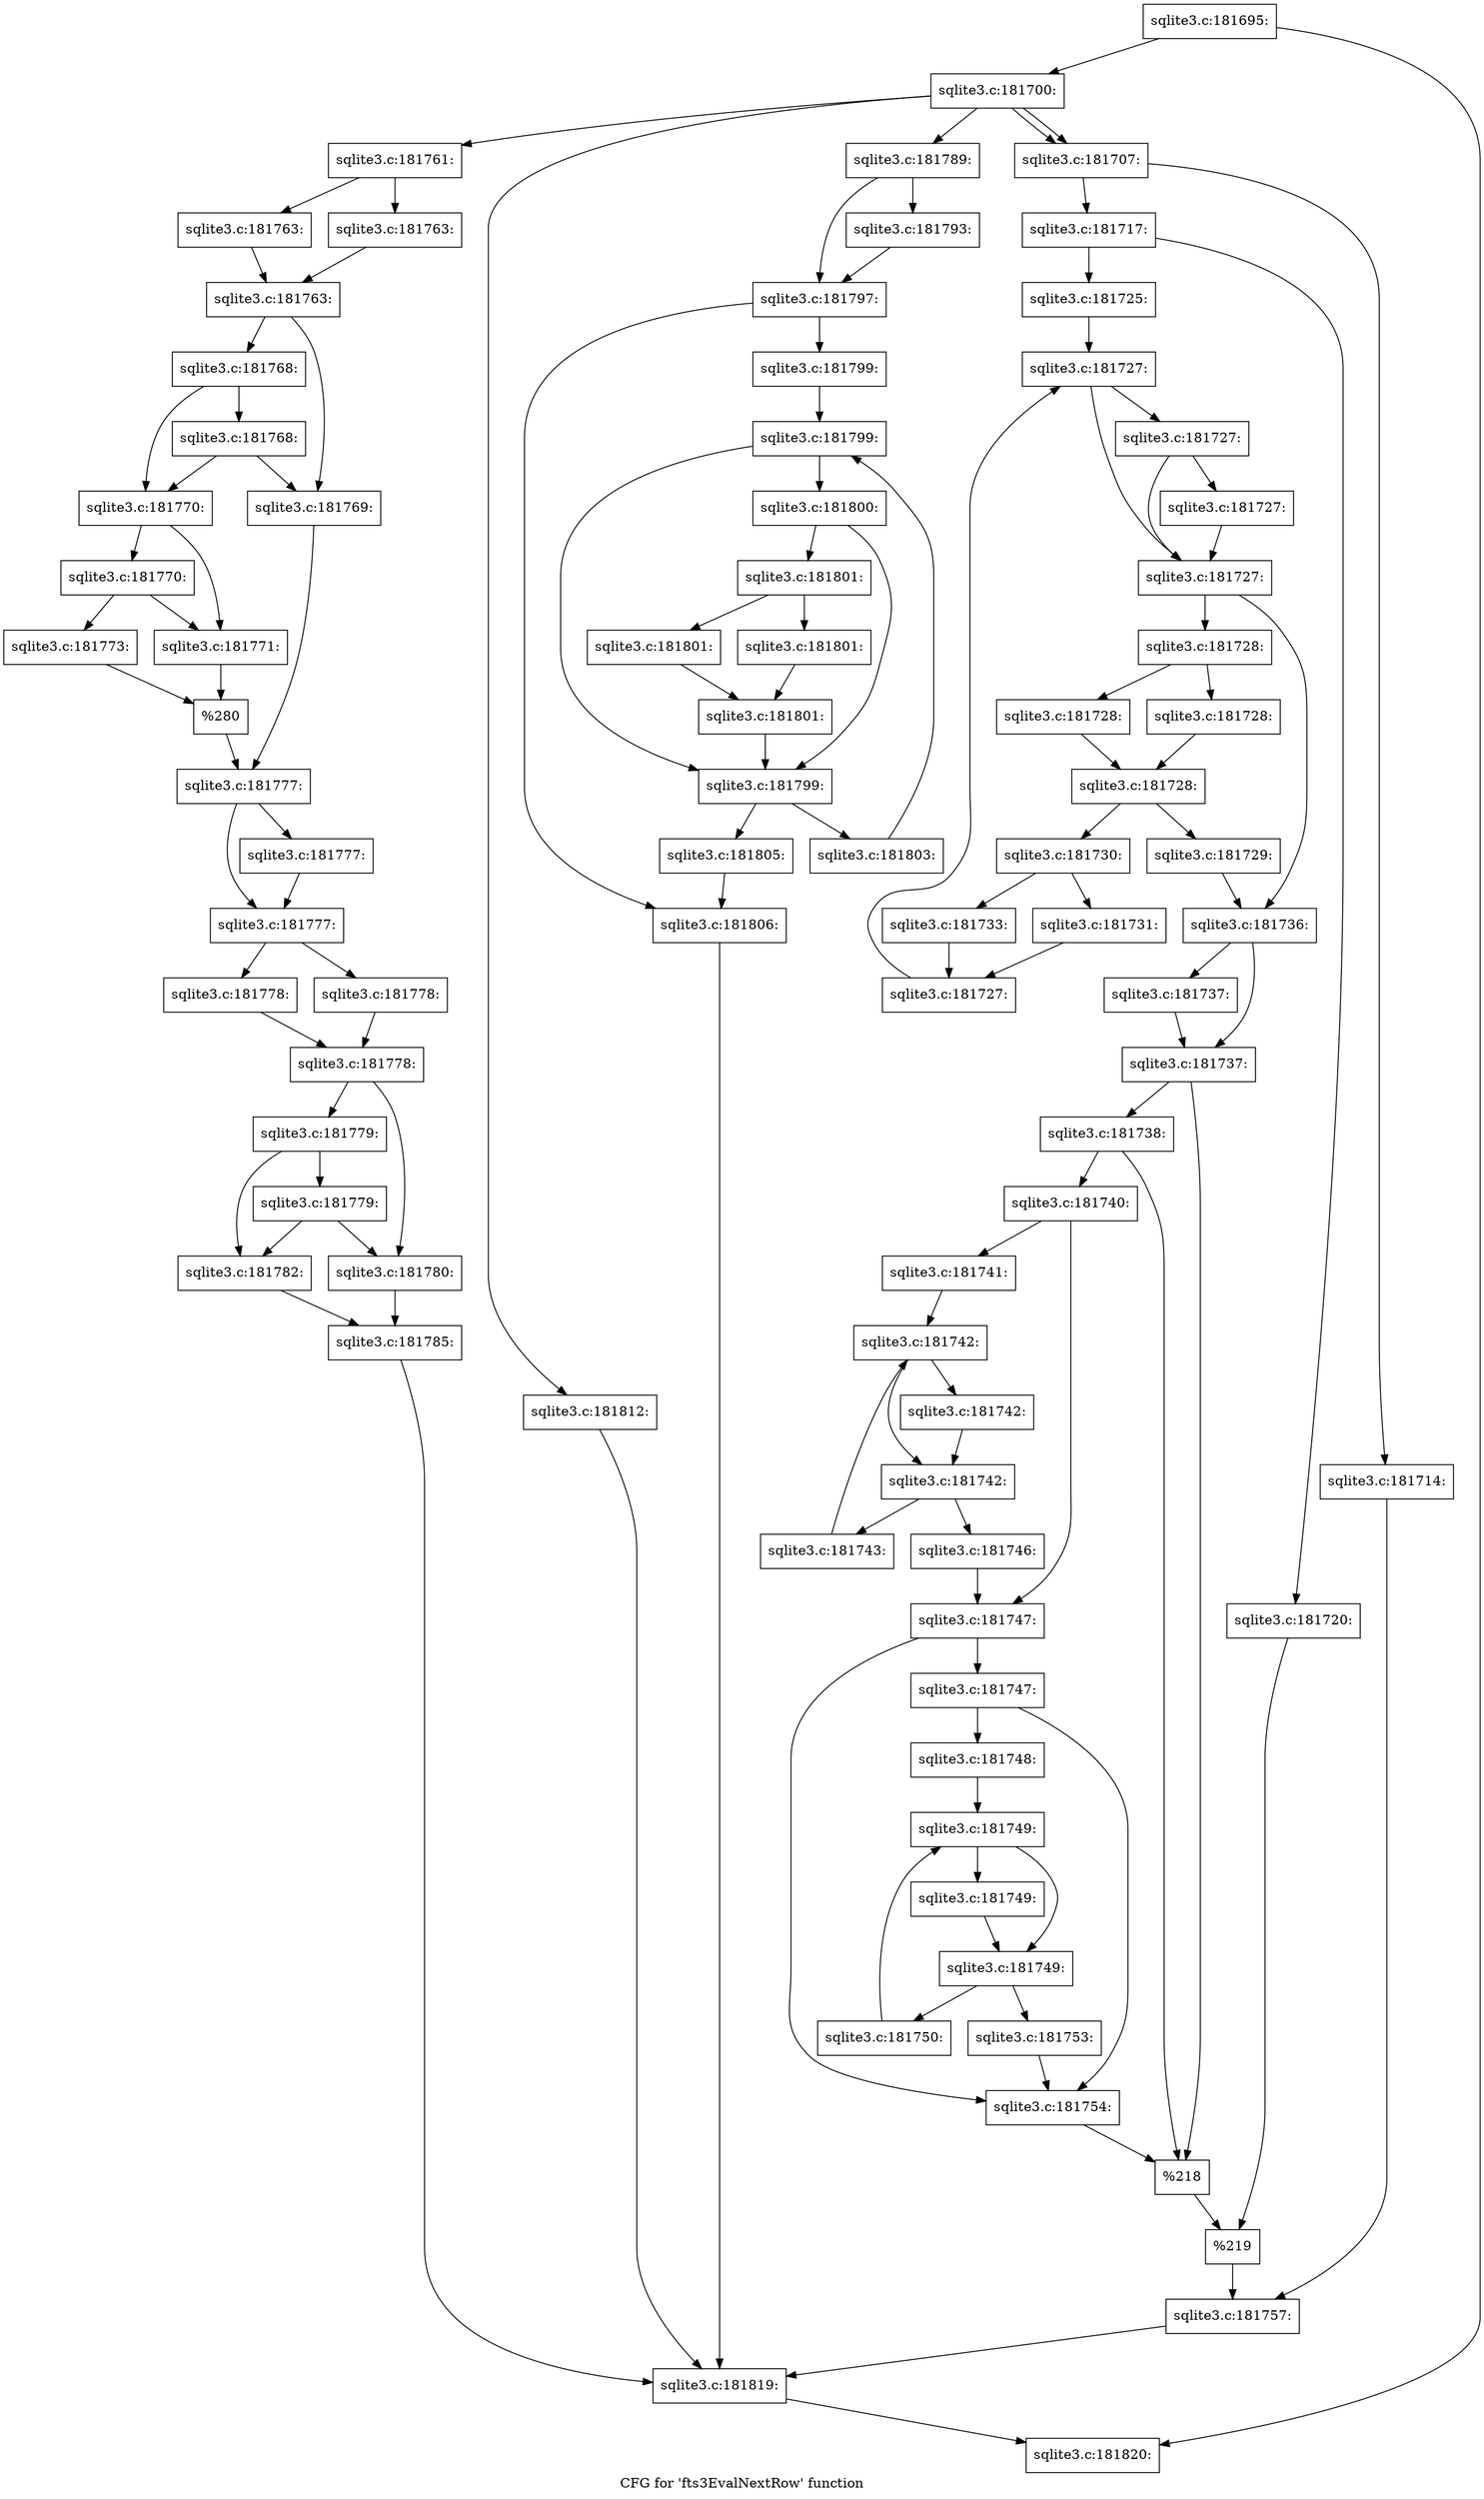 digraph "CFG for 'fts3EvalNextRow' function" {
	label="CFG for 'fts3EvalNextRow' function";

	Node0x55c0f6b6f030 [shape=record,label="{sqlite3.c:181695:}"];
	Node0x55c0f6b6f030 -> Node0x55c0faf7b0c0;
	Node0x55c0f6b6f030 -> Node0x55c0faf7b850;
	Node0x55c0faf7b0c0 [shape=record,label="{sqlite3.c:181700:}"];
	Node0x55c0faf7b0c0 -> Node0x55c0faf7c590;
	Node0x55c0faf7b0c0 -> Node0x55c0faf7c6a0;
	Node0x55c0faf7b0c0 -> Node0x55c0faf7c6a0;
	Node0x55c0faf7b0c0 -> Node0x55c0faf89de0;
	Node0x55c0faf7b0c0 -> Node0x55c0faf91740;
	Node0x55c0faf7c6a0 [shape=record,label="{sqlite3.c:181707:}"];
	Node0x55c0faf7c6a0 -> Node0x55c0faf7d330;
	Node0x55c0faf7c6a0 -> Node0x55c0faf7d3d0;
	Node0x55c0faf7d330 [shape=record,label="{sqlite3.c:181714:}"];
	Node0x55c0faf7d330 -> Node0x55c0faf7d380;
	Node0x55c0faf7d3d0 [shape=record,label="{sqlite3.c:181717:}"];
	Node0x55c0faf7d3d0 -> Node0x55c0faf7e4d0;
	Node0x55c0faf7d3d0 -> Node0x55c0faf7e570;
	Node0x55c0faf7e4d0 [shape=record,label="{sqlite3.c:181720:}"];
	Node0x55c0faf7e4d0 -> Node0x55c0faf7e520;
	Node0x55c0faf7e570 [shape=record,label="{sqlite3.c:181725:}"];
	Node0x55c0faf7e570 -> Node0x55c0faf7fc50;
	Node0x55c0faf7fc50 [shape=record,label="{sqlite3.c:181727:}"];
	Node0x55c0faf7fc50 -> Node0x55c0faf7fe30;
	Node0x55c0faf7fc50 -> Node0x55c0faf7fed0;
	Node0x55c0faf7fed0 [shape=record,label="{sqlite3.c:181727:}"];
	Node0x55c0faf7fed0 -> Node0x55c0faf7fe30;
	Node0x55c0faf7fed0 -> Node0x55c0faf7fe80;
	Node0x55c0faf7fe80 [shape=record,label="{sqlite3.c:181727:}"];
	Node0x55c0faf7fe80 -> Node0x55c0faf7fe30;
	Node0x55c0faf7fe30 [shape=record,label="{sqlite3.c:181727:}"];
	Node0x55c0faf7fe30 -> Node0x55c0faf80a40;
	Node0x55c0faf7fe30 -> Node0x55c0faf7fdb0;
	Node0x55c0faf80a40 [shape=record,label="{sqlite3.c:181728:}"];
	Node0x55c0faf80a40 -> Node0x55c0faf81080;
	Node0x55c0faf80a40 -> Node0x55c0faf810d0;
	Node0x55c0faf81080 [shape=record,label="{sqlite3.c:181728:}"];
	Node0x55c0faf81080 -> Node0x55c0faf81120;
	Node0x55c0faf810d0 [shape=record,label="{sqlite3.c:181728:}"];
	Node0x55c0faf810d0 -> Node0x55c0faf81120;
	Node0x55c0faf81120 [shape=record,label="{sqlite3.c:181728:}"];
	Node0x55c0faf81120 -> Node0x55c0faf81e40;
	Node0x55c0faf81120 -> Node0x55c0faf81e90;
	Node0x55c0faf81e40 [shape=record,label="{sqlite3.c:181729:}"];
	Node0x55c0faf81e40 -> Node0x55c0faf7fdb0;
	Node0x55c0faf81e90 [shape=record,label="{sqlite3.c:181730:}"];
	Node0x55c0faf81e90 -> Node0x55c0faf82290;
	Node0x55c0faf81e90 -> Node0x55c0faf82330;
	Node0x55c0faf82290 [shape=record,label="{sqlite3.c:181731:}"];
	Node0x55c0faf82290 -> Node0x55c0faf822e0;
	Node0x55c0faf82330 [shape=record,label="{sqlite3.c:181733:}"];
	Node0x55c0faf82330 -> Node0x55c0faf822e0;
	Node0x55c0faf822e0 [shape=record,label="{sqlite3.c:181727:}"];
	Node0x55c0faf822e0 -> Node0x55c0faf7fc50;
	Node0x55c0faf7fdb0 [shape=record,label="{sqlite3.c:181736:}"];
	Node0x55c0faf7fdb0 -> Node0x55c0faf834d0;
	Node0x55c0faf7fdb0 -> Node0x55c0faf83520;
	Node0x55c0faf83520 [shape=record,label="{sqlite3.c:181737:}"];
	Node0x55c0faf83520 -> Node0x55c0faf834d0;
	Node0x55c0faf834d0 [shape=record,label="{sqlite3.c:181737:}"];
	Node0x55c0faf834d0 -> Node0x55c0faf84150;
	Node0x55c0faf834d0 -> Node0x55c0faf84100;
	Node0x55c0faf84150 [shape=record,label="{sqlite3.c:181738:}"];
	Node0x55c0faf84150 -> Node0x55c0faf840b0;
	Node0x55c0faf84150 -> Node0x55c0faf84100;
	Node0x55c0faf840b0 [shape=record,label="{sqlite3.c:181740:}"];
	Node0x55c0faf840b0 -> Node0x55c0faf84a60;
	Node0x55c0faf840b0 -> Node0x55c0faf84ab0;
	Node0x55c0faf84a60 [shape=record,label="{sqlite3.c:181741:}"];
	Node0x55c0faf84a60 -> Node0x55c0faf85840;
	Node0x55c0faf85840 [shape=record,label="{sqlite3.c:181742:}"];
	Node0x55c0faf85840 -> Node0x55c0faf85a70;
	Node0x55c0faf85840 -> Node0x55c0faf85a20;
	Node0x55c0faf85a70 [shape=record,label="{sqlite3.c:181742:}"];
	Node0x55c0faf85a70 -> Node0x55c0faf85a20;
	Node0x55c0faf85a20 [shape=record,label="{sqlite3.c:181742:}"];
	Node0x55c0faf85a20 -> Node0x55c0faf862c0;
	Node0x55c0faf85a20 -> Node0x55c0faf859a0;
	Node0x55c0faf862c0 [shape=record,label="{sqlite3.c:181743:}"];
	Node0x55c0faf862c0 -> Node0x55c0faf85840;
	Node0x55c0faf859a0 [shape=record,label="{sqlite3.c:181746:}"];
	Node0x55c0faf859a0 -> Node0x55c0faf84ab0;
	Node0x55c0faf84ab0 [shape=record,label="{sqlite3.c:181747:}"];
	Node0x55c0faf84ab0 -> Node0x55c0faf86f30;
	Node0x55c0faf84ab0 -> Node0x55c0faf86ee0;
	Node0x55c0faf86f30 [shape=record,label="{sqlite3.c:181747:}"];
	Node0x55c0faf86f30 -> Node0x55c0faf86e90;
	Node0x55c0faf86f30 -> Node0x55c0faf86ee0;
	Node0x55c0faf86e90 [shape=record,label="{sqlite3.c:181748:}"];
	Node0x55c0faf86e90 -> Node0x55c0faf87fc0;
	Node0x55c0faf87fc0 [shape=record,label="{sqlite3.c:181749:}"];
	Node0x55c0faf87fc0 -> Node0x55c0faf881f0;
	Node0x55c0faf87fc0 -> Node0x55c0faf881a0;
	Node0x55c0faf881f0 [shape=record,label="{sqlite3.c:181749:}"];
	Node0x55c0faf881f0 -> Node0x55c0faf881a0;
	Node0x55c0faf881a0 [shape=record,label="{sqlite3.c:181749:}"];
	Node0x55c0faf881a0 -> Node0x55c0faf88a40;
	Node0x55c0faf881a0 -> Node0x55c0faf88120;
	Node0x55c0faf88a40 [shape=record,label="{sqlite3.c:181750:}"];
	Node0x55c0faf88a40 -> Node0x55c0faf87fc0;
	Node0x55c0faf88120 [shape=record,label="{sqlite3.c:181753:}"];
	Node0x55c0faf88120 -> Node0x55c0faf86ee0;
	Node0x55c0faf86ee0 [shape=record,label="{sqlite3.c:181754:}"];
	Node0x55c0faf86ee0 -> Node0x55c0faf84100;
	Node0x55c0faf84100 [shape=record,label="{%218}"];
	Node0x55c0faf84100 -> Node0x55c0faf7e520;
	Node0x55c0faf7e520 [shape=record,label="{%219}"];
	Node0x55c0faf7e520 -> Node0x55c0faf7d380;
	Node0x55c0faf7d380 [shape=record,label="{sqlite3.c:181757:}"];
	Node0x55c0faf7d380 -> Node0x55c0faf7c340;
	Node0x55c0faf89de0 [shape=record,label="{sqlite3.c:181761:}"];
	Node0x55c0faf89de0 -> Node0x55c0faf8aee0;
	Node0x55c0faf89de0 -> Node0x55c0faf8af30;
	Node0x55c0faf8aee0 [shape=record,label="{sqlite3.c:181763:}"];
	Node0x55c0faf8aee0 -> Node0x55c0faf8af80;
	Node0x55c0faf8af30 [shape=record,label="{sqlite3.c:181763:}"];
	Node0x55c0faf8af30 -> Node0x55c0faf8af80;
	Node0x55c0faf8af80 [shape=record,label="{sqlite3.c:181763:}"];
	Node0x55c0faf8af80 -> Node0x55c0faf8bd60;
	Node0x55c0faf8af80 -> Node0x55c0faf8be50;
	Node0x55c0faf8be50 [shape=record,label="{sqlite3.c:181768:}"];
	Node0x55c0faf8be50 -> Node0x55c0faf8c280;
	Node0x55c0faf8be50 -> Node0x55c0faf8be00;
	Node0x55c0faf8c280 [shape=record,label="{sqlite3.c:181768:}"];
	Node0x55c0faf8c280 -> Node0x55c0faf8bd60;
	Node0x55c0faf8c280 -> Node0x55c0faf8be00;
	Node0x55c0faf8bd60 [shape=record,label="{sqlite3.c:181769:}"];
	Node0x55c0faf8bd60 -> Node0x55c0faf8bdb0;
	Node0x55c0faf8be00 [shape=record,label="{sqlite3.c:181770:}"];
	Node0x55c0faf8be00 -> Node0x55c0faf8ce20;
	Node0x55c0faf8be00 -> Node0x55c0faf8cf10;
	Node0x55c0faf8cf10 [shape=record,label="{sqlite3.c:181770:}"];
	Node0x55c0faf8cf10 -> Node0x55c0faf8ce20;
	Node0x55c0faf8cf10 -> Node0x55c0faf8cec0;
	Node0x55c0faf8ce20 [shape=record,label="{sqlite3.c:181771:}"];
	Node0x55c0faf8ce20 -> Node0x55c0faf8ce70;
	Node0x55c0faf8cec0 [shape=record,label="{sqlite3.c:181773:}"];
	Node0x55c0faf8cec0 -> Node0x55c0faf8ce70;
	Node0x55c0faf8ce70 [shape=record,label="{%280}"];
	Node0x55c0faf8ce70 -> Node0x55c0faf8bdb0;
	Node0x55c0faf8bdb0 [shape=record,label="{sqlite3.c:181777:}"];
	Node0x55c0faf8bdb0 -> Node0x55c0faf8e2e0;
	Node0x55c0faf8bdb0 -> Node0x55c0faf8e290;
	Node0x55c0faf8e2e0 [shape=record,label="{sqlite3.c:181777:}"];
	Node0x55c0faf8e2e0 -> Node0x55c0faf8e290;
	Node0x55c0faf8e290 [shape=record,label="{sqlite3.c:181777:}"];
	Node0x55c0faf8e290 -> Node0x55c0faf8f0b0;
	Node0x55c0faf8e290 -> Node0x55c0faf8f100;
	Node0x55c0faf8f0b0 [shape=record,label="{sqlite3.c:181778:}"];
	Node0x55c0faf8f0b0 -> Node0x55c0faf8f150;
	Node0x55c0faf8f100 [shape=record,label="{sqlite3.c:181778:}"];
	Node0x55c0faf8f100 -> Node0x55c0faf8f150;
	Node0x55c0faf8f150 [shape=record,label="{sqlite3.c:181778:}"];
	Node0x55c0faf8f150 -> Node0x55c0faf8fed0;
	Node0x55c0faf8f150 -> Node0x55c0faf8ffc0;
	Node0x55c0faf8ffc0 [shape=record,label="{sqlite3.c:181779:}"];
	Node0x55c0faf8ffc0 -> Node0x55c0faf903f0;
	Node0x55c0faf8ffc0 -> Node0x55c0faf8ff70;
	Node0x55c0faf903f0 [shape=record,label="{sqlite3.c:181779:}"];
	Node0x55c0faf903f0 -> Node0x55c0faf8fed0;
	Node0x55c0faf903f0 -> Node0x55c0faf8ff70;
	Node0x55c0faf8fed0 [shape=record,label="{sqlite3.c:181780:}"];
	Node0x55c0faf8fed0 -> Node0x55c0faf8ff20;
	Node0x55c0faf8ff70 [shape=record,label="{sqlite3.c:181782:}"];
	Node0x55c0faf8ff70 -> Node0x55c0faf8ff20;
	Node0x55c0faf8ff20 [shape=record,label="{sqlite3.c:181785:}"];
	Node0x55c0faf8ff20 -> Node0x55c0faf7c340;
	Node0x55c0faf91740 [shape=record,label="{sqlite3.c:181789:}"];
	Node0x55c0faf91740 -> Node0x55c0faf923a0;
	Node0x55c0faf91740 -> Node0x55c0faf923f0;
	Node0x55c0faf923a0 [shape=record,label="{sqlite3.c:181793:}"];
	Node0x55c0faf923a0 -> Node0x55c0faf923f0;
	Node0x55c0faf923f0 [shape=record,label="{sqlite3.c:181797:}"];
	Node0x55c0faf923f0 -> Node0x55c0faf93070;
	Node0x55c0faf923f0 -> Node0x55c0faf930c0;
	Node0x55c0faf93070 [shape=record,label="{sqlite3.c:181799:}"];
	Node0x55c0faf93070 -> Node0x55c0faf93630;
	Node0x55c0faf93630 [shape=record,label="{sqlite3.c:181799:}"];
	Node0x55c0faf93630 -> Node0x55c0faf937a0;
	Node0x55c0faf93630 -> Node0x55c0faf93840;
	Node0x55c0faf93840 [shape=record,label="{sqlite3.c:181800:}"];
	Node0x55c0faf93840 -> Node0x55c0faf937a0;
	Node0x55c0faf93840 -> Node0x55c0faf937f0;
	Node0x55c0faf937f0 [shape=record,label="{sqlite3.c:181801:}"];
	Node0x55c0faf937f0 -> Node0x55c0faf941b0;
	Node0x55c0faf937f0 -> Node0x55c0faf94200;
	Node0x55c0faf941b0 [shape=record,label="{sqlite3.c:181801:}"];
	Node0x55c0faf941b0 -> Node0x55c0faf94250;
	Node0x55c0faf94200 [shape=record,label="{sqlite3.c:181801:}"];
	Node0x55c0faf94200 -> Node0x55c0faf94250;
	Node0x55c0faf94250 [shape=record,label="{sqlite3.c:181801:}"];
	Node0x55c0faf94250 -> Node0x55c0faf937a0;
	Node0x55c0faf937a0 [shape=record,label="{sqlite3.c:181799:}"];
	Node0x55c0faf937a0 -> Node0x55c0faf95000;
	Node0x55c0faf937a0 -> Node0x55c0faf93720;
	Node0x55c0faf95000 [shape=record,label="{sqlite3.c:181803:}"];
	Node0x55c0faf95000 -> Node0x55c0faf93630;
	Node0x55c0faf93720 [shape=record,label="{sqlite3.c:181805:}"];
	Node0x55c0faf93720 -> Node0x55c0faf930c0;
	Node0x55c0faf930c0 [shape=record,label="{sqlite3.c:181806:}"];
	Node0x55c0faf930c0 -> Node0x55c0faf7c340;
	Node0x55c0faf7c590 [shape=record,label="{sqlite3.c:181812:}"];
	Node0x55c0faf7c590 -> Node0x55c0faf7c340;
	Node0x55c0faf7c340 [shape=record,label="{sqlite3.c:181819:}"];
	Node0x55c0faf7c340 -> Node0x55c0faf7b850;
	Node0x55c0faf7b850 [shape=record,label="{sqlite3.c:181820:}"];
}
